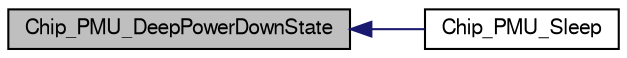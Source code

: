 digraph "Chip_PMU_DeepPowerDownState"
{
  edge [fontname="FreeSans",fontsize="10",labelfontname="FreeSans",labelfontsize="10"];
  node [fontname="FreeSans",fontsize="10",shape=record];
  rankdir="LR";
  Node1 [label="Chip_PMU_DeepPowerDownState",height=0.2,width=0.4,color="black", fillcolor="grey75", style="filled", fontcolor="black"];
  Node1 -> Node2 [dir="back",color="midnightblue",fontsize="10",style="solid"];
  Node2 [label="Chip_PMU_Sleep",height=0.2,width=0.4,color="black", fillcolor="white", style="filled",URL="$group__PMU__17XX__40XX.html#gaca883204092fcbc6e4705a3461029220",tooltip="Place the MCU in a low power state. "];
}
